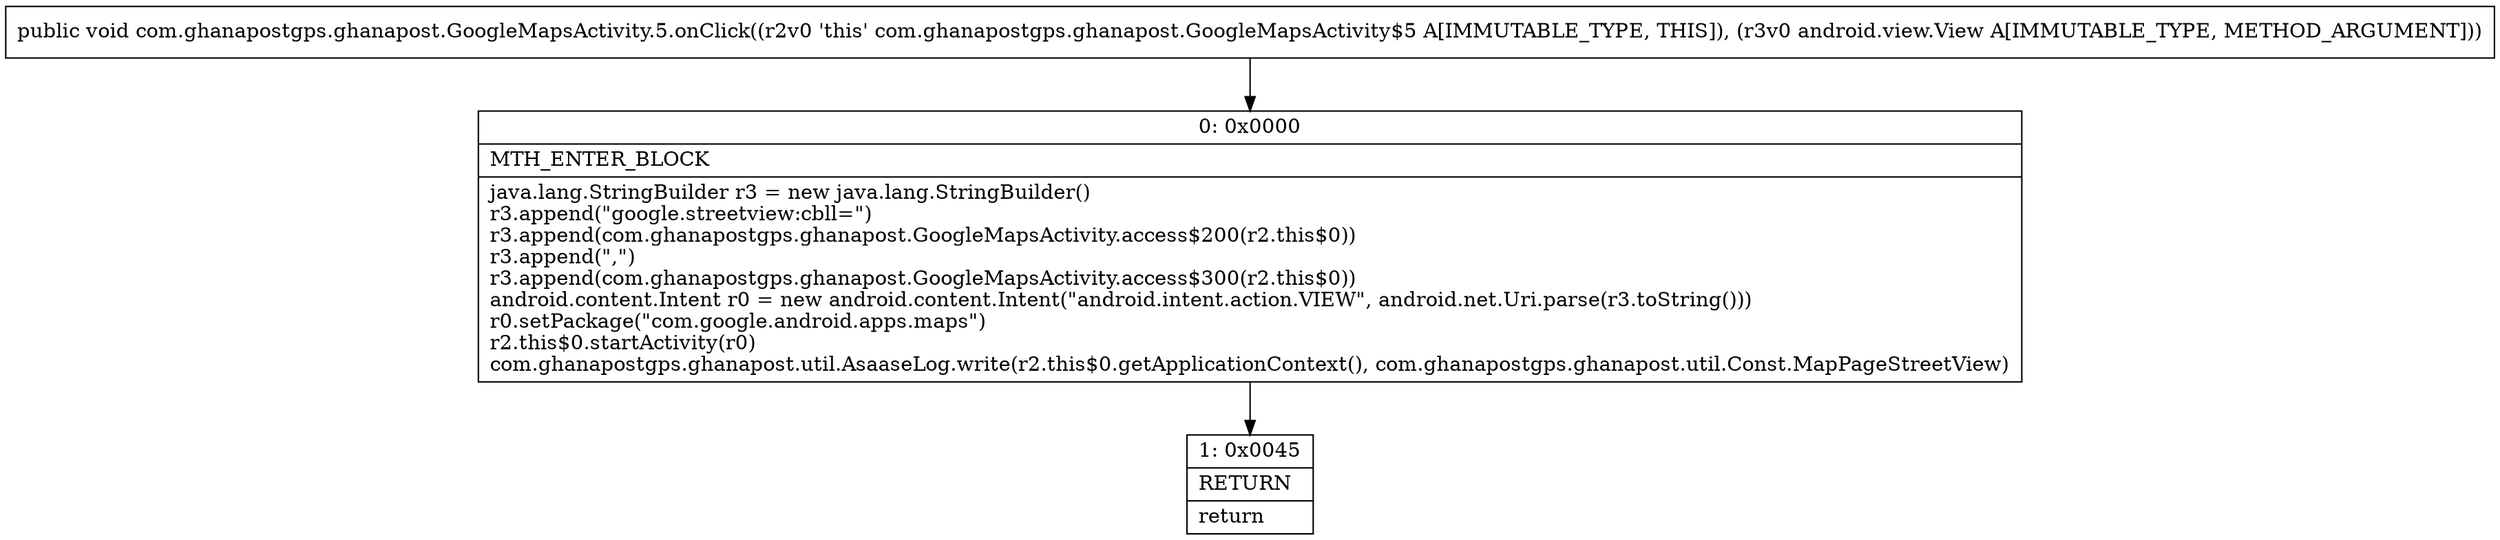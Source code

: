 digraph "CFG forcom.ghanapostgps.ghanapost.GoogleMapsActivity.5.onClick(Landroid\/view\/View;)V" {
Node_0 [shape=record,label="{0\:\ 0x0000|MTH_ENTER_BLOCK\l|java.lang.StringBuilder r3 = new java.lang.StringBuilder()\lr3.append(\"google.streetview:cbll=\")\lr3.append(com.ghanapostgps.ghanapost.GoogleMapsActivity.access$200(r2.this$0))\lr3.append(\",\")\lr3.append(com.ghanapostgps.ghanapost.GoogleMapsActivity.access$300(r2.this$0))\landroid.content.Intent r0 = new android.content.Intent(\"android.intent.action.VIEW\", android.net.Uri.parse(r3.toString()))\lr0.setPackage(\"com.google.android.apps.maps\")\lr2.this$0.startActivity(r0)\lcom.ghanapostgps.ghanapost.util.AsaaseLog.write(r2.this$0.getApplicationContext(), com.ghanapostgps.ghanapost.util.Const.MapPageStreetView)\l}"];
Node_1 [shape=record,label="{1\:\ 0x0045|RETURN\l|return\l}"];
MethodNode[shape=record,label="{public void com.ghanapostgps.ghanapost.GoogleMapsActivity.5.onClick((r2v0 'this' com.ghanapostgps.ghanapost.GoogleMapsActivity$5 A[IMMUTABLE_TYPE, THIS]), (r3v0 android.view.View A[IMMUTABLE_TYPE, METHOD_ARGUMENT])) }"];
MethodNode -> Node_0;
Node_0 -> Node_1;
}

